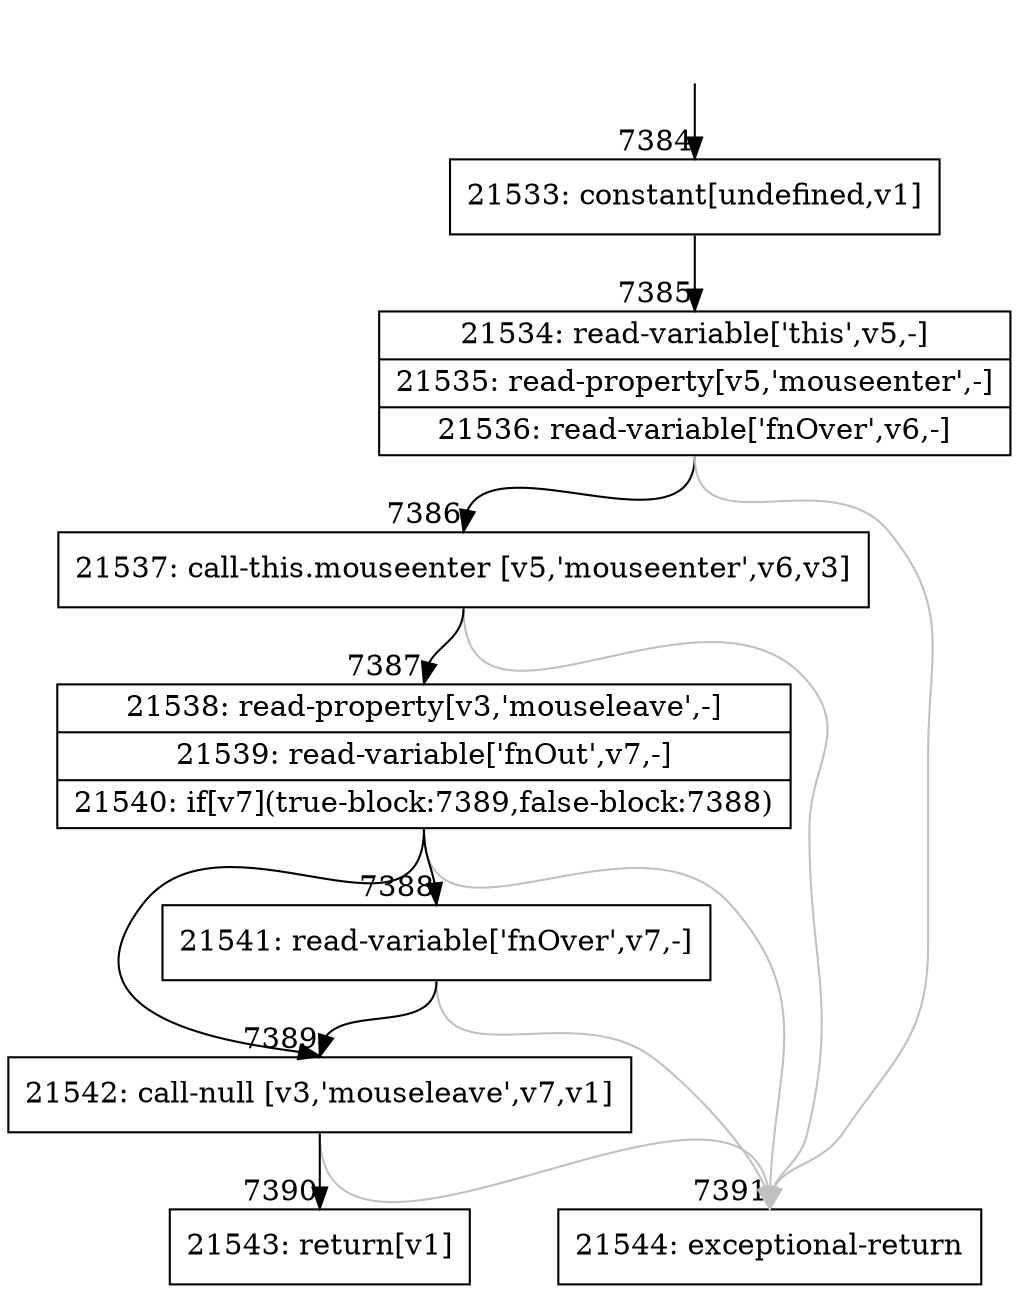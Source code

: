 digraph {
rankdir="TD"
BB_entry466[shape=none,label=""];
BB_entry466 -> BB7384 [tailport=s, headport=n, headlabel="    7384"]
BB7384 [shape=record label="{21533: constant[undefined,v1]}" ] 
BB7384 -> BB7385 [tailport=s, headport=n, headlabel="      7385"]
BB7385 [shape=record label="{21534: read-variable['this',v5,-]|21535: read-property[v5,'mouseenter',-]|21536: read-variable['fnOver',v6,-]}" ] 
BB7385 -> BB7386 [tailport=s, headport=n, headlabel="      7386"]
BB7385 -> BB7391 [tailport=s, headport=n, color=gray, headlabel="      7391"]
BB7386 [shape=record label="{21537: call-this.mouseenter [v5,'mouseenter',v6,v3]}" ] 
BB7386 -> BB7387 [tailport=s, headport=n, headlabel="      7387"]
BB7386 -> BB7391 [tailport=s, headport=n, color=gray]
BB7387 [shape=record label="{21538: read-property[v3,'mouseleave',-]|21539: read-variable['fnOut',v7,-]|21540: if[v7](true-block:7389,false-block:7388)}" ] 
BB7387 -> BB7389 [tailport=s, headport=n, headlabel="      7389"]
BB7387 -> BB7388 [tailport=s, headport=n, headlabel="      7388"]
BB7387 -> BB7391 [tailport=s, headport=n, color=gray]
BB7388 [shape=record label="{21541: read-variable['fnOver',v7,-]}" ] 
BB7388 -> BB7389 [tailport=s, headport=n]
BB7388 -> BB7391 [tailport=s, headport=n, color=gray]
BB7389 [shape=record label="{21542: call-null [v3,'mouseleave',v7,v1]}" ] 
BB7389 -> BB7390 [tailport=s, headport=n, headlabel="      7390"]
BB7389 -> BB7391 [tailport=s, headport=n, color=gray]
BB7390 [shape=record label="{21543: return[v1]}" ] 
BB7391 [shape=record label="{21544: exceptional-return}" ] 
//#$~ 7408
}
